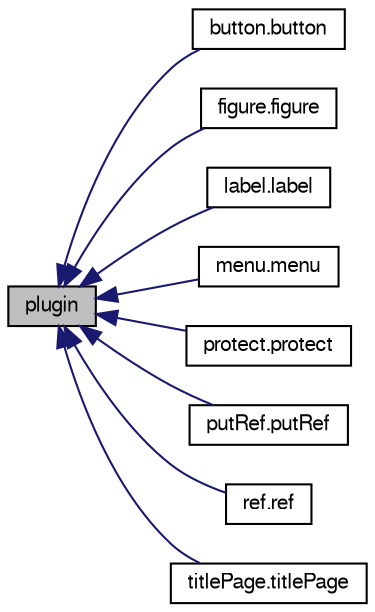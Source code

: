 digraph G
{
  edge [fontname="FreeSans",fontsize="10",labelfontname="FreeSans",labelfontsize="10"];
  node [fontname="FreeSans",fontsize="10",shape=record];
  rankdir="LR";
  Node1 [label="plugin",height=0.2,width=0.4,color="black", fillcolor="grey75", style="filled" fontcolor="black"];
  Node1 -> Node2 [dir="back",color="midnightblue",fontsize="10",style="solid",fontname="FreeSans"];
  Node2 [label="button.button",height=0.2,width=0.4,color="black", fillcolor="white", style="filled",URL="$classbutton_1_1button.html"];
  Node1 -> Node3 [dir="back",color="midnightblue",fontsize="10",style="solid",fontname="FreeSans"];
  Node3 [label="figure.figure",height=0.2,width=0.4,color="black", fillcolor="white", style="filled",URL="$classfigure_1_1figure.html"];
  Node1 -> Node4 [dir="back",color="midnightblue",fontsize="10",style="solid",fontname="FreeSans"];
  Node4 [label="label.label",height=0.2,width=0.4,color="black", fillcolor="white", style="filled",URL="$classlabel_1_1label.html"];
  Node1 -> Node5 [dir="back",color="midnightblue",fontsize="10",style="solid",fontname="FreeSans"];
  Node5 [label="menu.menu",height=0.2,width=0.4,color="black", fillcolor="white", style="filled",URL="$classmenu_1_1menu.html"];
  Node1 -> Node6 [dir="back",color="midnightblue",fontsize="10",style="solid",fontname="FreeSans"];
  Node6 [label="protect.protect",height=0.2,width=0.4,color="black", fillcolor="white", style="filled",URL="$classprotect_1_1protect.html"];
  Node1 -> Node7 [dir="back",color="midnightblue",fontsize="10",style="solid",fontname="FreeSans"];
  Node7 [label="putRef.putRef",height=0.2,width=0.4,color="black", fillcolor="white", style="filled",URL="$classputRef_1_1putRef.html"];
  Node1 -> Node8 [dir="back",color="midnightblue",fontsize="10",style="solid",fontname="FreeSans"];
  Node8 [label="ref.ref",height=0.2,width=0.4,color="black", fillcolor="white", style="filled",URL="$classref_1_1ref.html"];
  Node1 -> Node9 [dir="back",color="midnightblue",fontsize="10",style="solid",fontname="FreeSans"];
  Node9 [label="titlePage.titlePage",height=0.2,width=0.4,color="black", fillcolor="white", style="filled",URL="$classtitlePage_1_1titlePage.html"];
}
